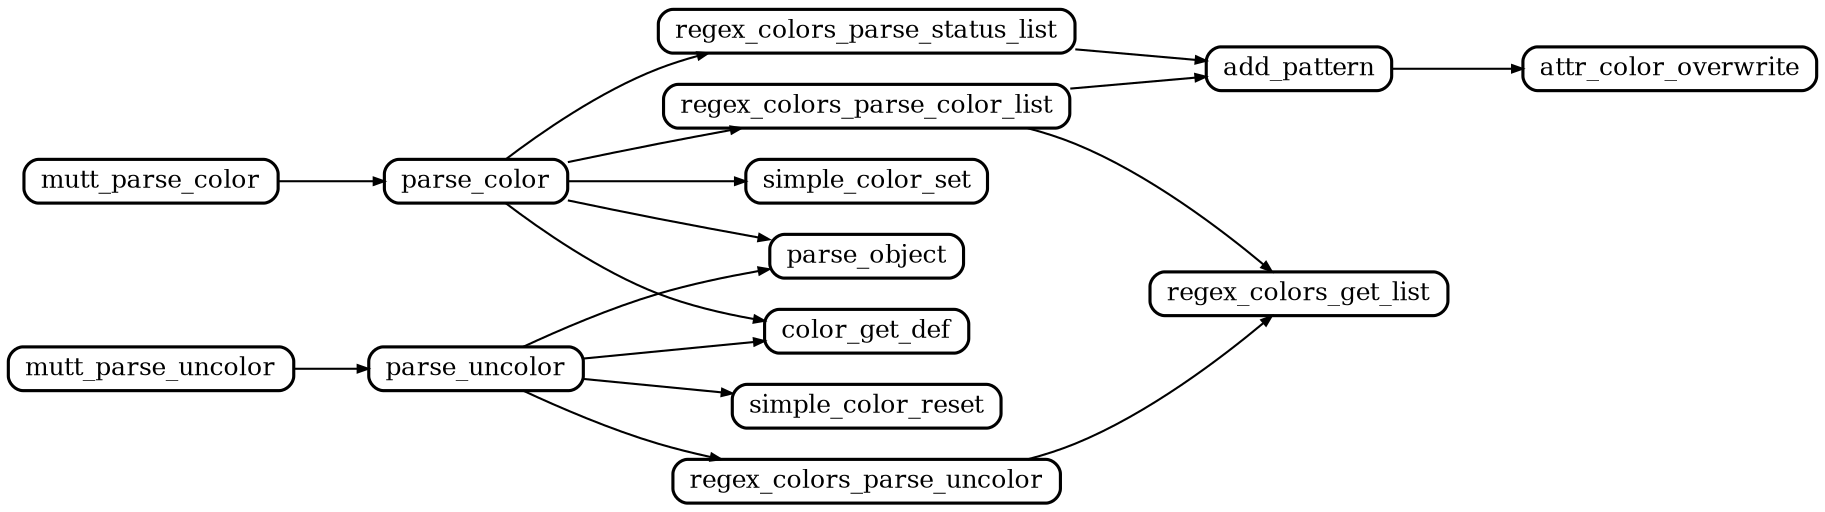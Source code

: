 digraph callgraph {
	graph [
		rankdir="LR"
		nodesep="0.2"
		ranksep="0.5"
		compound="true"
	]

	node [
		shape="Mrecord"
		fontsize="12"
		fillcolor="#ffffff"
		style="filled"
		height="0.2"
		penwidth="1.5"
		color="black"
	]

	edge [
		penwidth="1.0"
		arrowsize="0.5"
	]

	add_pattern -> attr_color_overwrite
	mutt_parse_color -> parse_color
	mutt_parse_uncolor -> parse_uncolor
	parse_color -> color_get_def
	parse_color -> parse_object
	parse_color -> regex_colors_parse_color_list
	parse_color -> regex_colors_parse_status_list
	parse_color -> simple_color_set
	parse_uncolor -> color_get_def
	parse_uncolor -> parse_object
	parse_uncolor -> regex_colors_parse_uncolor
	parse_uncolor -> simple_color_reset
	regex_colors_parse_color_list -> add_pattern
	regex_colors_parse_color_list -> regex_colors_get_list
	regex_colors_parse_status_list -> add_pattern
	regex_colors_parse_uncolor -> regex_colors_get_list

}
